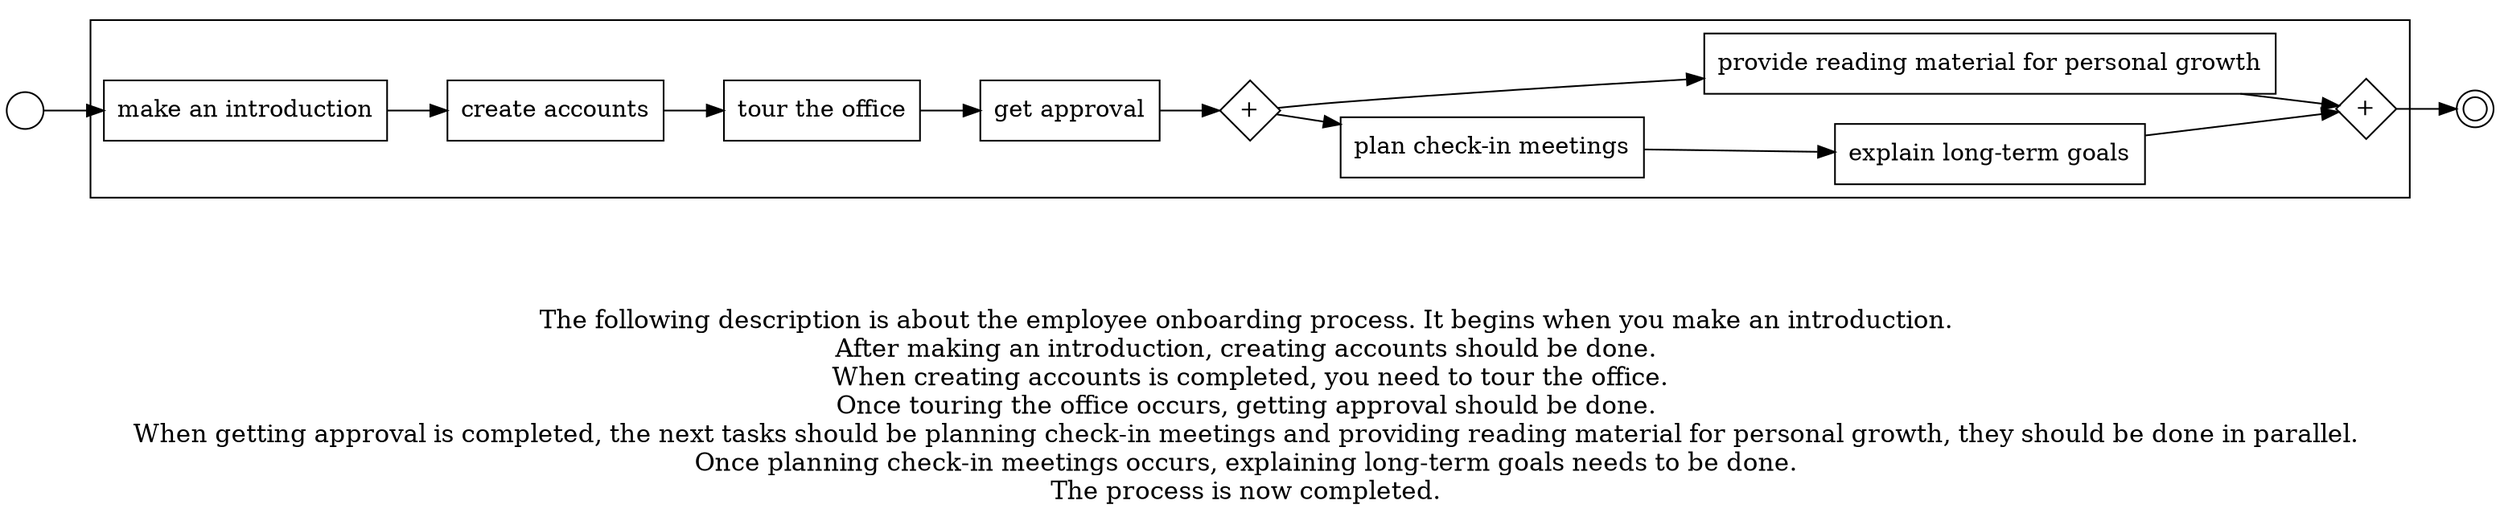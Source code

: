 digraph employee_onboarding_process_71 {
	graph [rankdir=LR]
	START_NODE [label="" shape=circle width=0.3]
	subgraph CLUSTER_0 {
		"make an introduction" [shape=box]
		"create accounts" [shape=box]
		"make an introduction" -> "create accounts"
		"tour the office" [shape=box]
		"create accounts" -> "tour the office"
		"get approval" [shape=box]
		"tour the office" -> "get approval"
		"AND_SPLIT--5. First month_FLK5" [label="+" fixedsize=true shape=diamond width=0.5]
		"get approval" -> "AND_SPLIT--5. First month_FLK5"
		"plan check-in meetings" [shape=box]
		"AND_SPLIT--5. First month_FLK5" -> "plan check-in meetings"
		"provide reading material for personal growth" [shape=box]
		"AND_SPLIT--5. First month_FLK5" -> "provide reading material for personal growth"
		"explain long-term goals" [shape=box]
		"plan check-in meetings" -> "explain long-term goals"
		"AND_JOIN--5. First month_FLK5" [label="+" fixedsize=true shape=diamond width=0.5]
		"explain long-term goals" -> "AND_JOIN--5. First month_FLK5"
		"provide reading material for personal growth" -> "AND_JOIN--5. First month_FLK5"
	}
	START_NODE -> "make an introduction"
	END_NODE [label="" shape=doublecircle width=0.2]
	"AND_JOIN--5. First month_FLK5" -> END_NODE
	fontsize=15 label="\n\n
The following description is about the employee onboarding process. It begins when you make an introduction. 
After making an introduction, creating accounts should be done. 
When creating accounts is completed, you need to tour the office.
Once touring the office occurs, getting approval should be done. 
When getting approval is completed, the next tasks should be planning check-in meetings and providing reading material for personal growth, they should be done in parallel. 
Once planning check-in meetings occurs, explaining long-term goals needs to be done. 
The process is now completed. 
"
}
